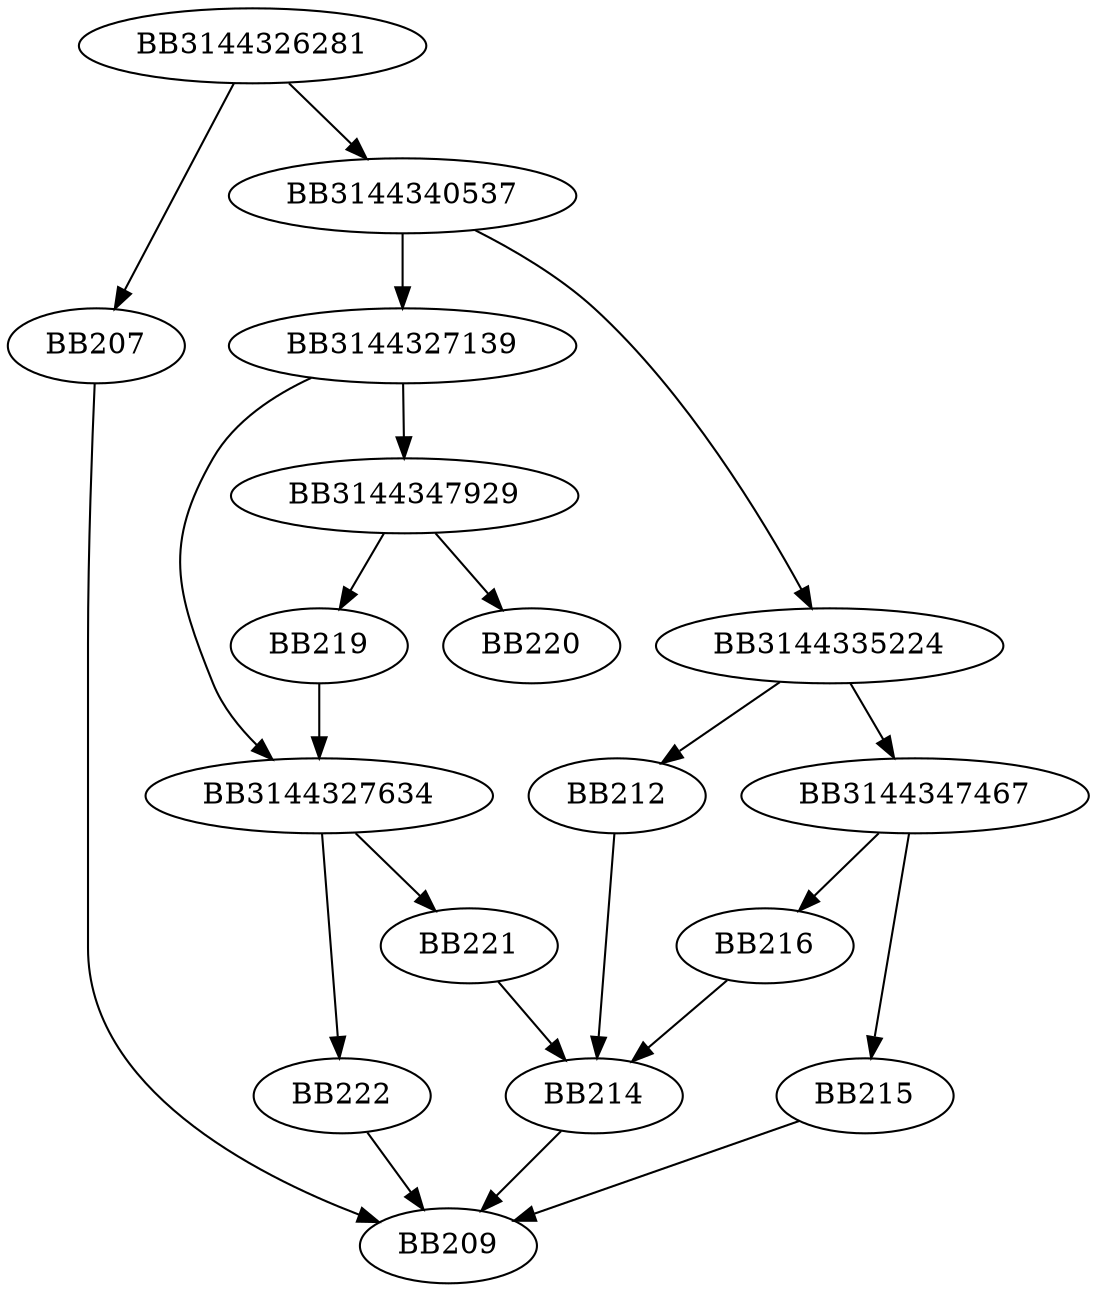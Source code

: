digraph G{
	BB3144326281->BB207;
	BB3144326281->BB3144340537;
	BB207->BB209;
	BB3144340537->BB3144335224;
	BB3144340537->BB3144327139;
	BB3144335224->BB212;
	BB3144335224->BB3144347467;
	BB212->BB214;
	BB3144347467->BB215;
	BB3144347467->BB216;
	BB215->BB209;
	BB216->BB214;
	BB3144327139->BB3144347929;
	BB3144327139->BB3144327634;
	BB3144347929->BB219;
	BB3144347929->BB220;
	BB219->BB3144327634;
	BB3144327634->BB221;
	BB3144327634->BB222;
	BB222->BB209;
	BB221->BB214;
	BB214->BB209;
}
